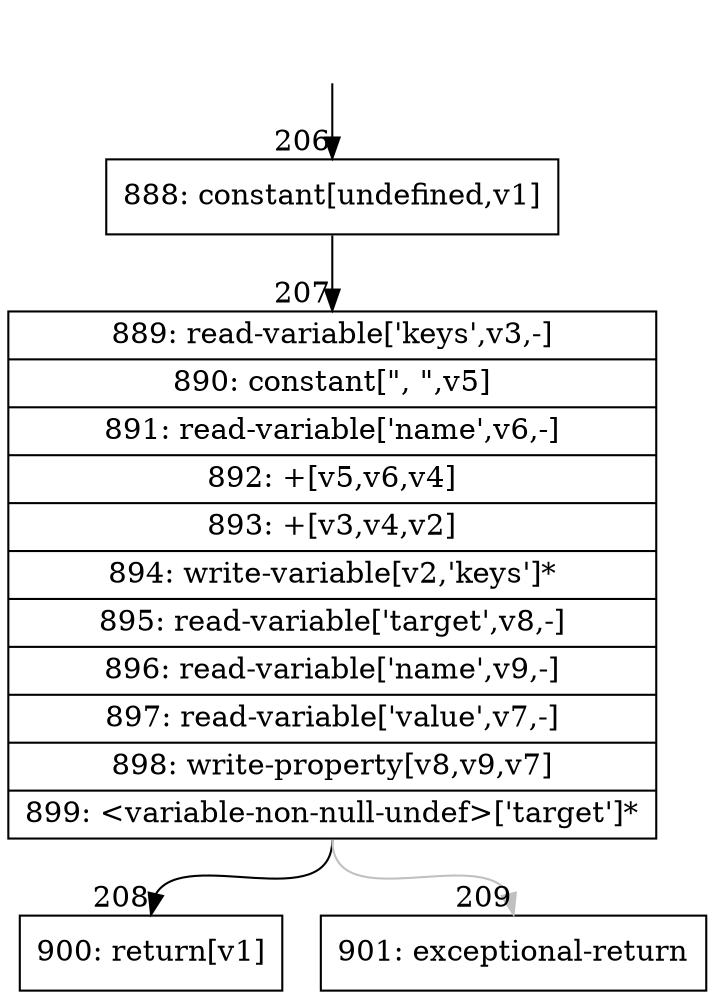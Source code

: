 digraph {
rankdir="TD"
BB_entry21[shape=none,label=""];
BB_entry21 -> BB206 [tailport=s, headport=n, headlabel="    206"]
BB206 [shape=record label="{888: constant[undefined,v1]}" ] 
BB206 -> BB207 [tailport=s, headport=n, headlabel="      207"]
BB207 [shape=record label="{889: read-variable['keys',v3,-]|890: constant[\", \",v5]|891: read-variable['name',v6,-]|892: +[v5,v6,v4]|893: +[v3,v4,v2]|894: write-variable[v2,'keys']*|895: read-variable['target',v8,-]|896: read-variable['name',v9,-]|897: read-variable['value',v7,-]|898: write-property[v8,v9,v7]|899: \<variable-non-null-undef\>['target']*}" ] 
BB207 -> BB208 [tailport=s, headport=n, headlabel="      208"]
BB207 -> BB209 [tailport=s, headport=n, color=gray, headlabel="      209"]
BB208 [shape=record label="{900: return[v1]}" ] 
BB209 [shape=record label="{901: exceptional-return}" ] 
//#$~ 163
}
